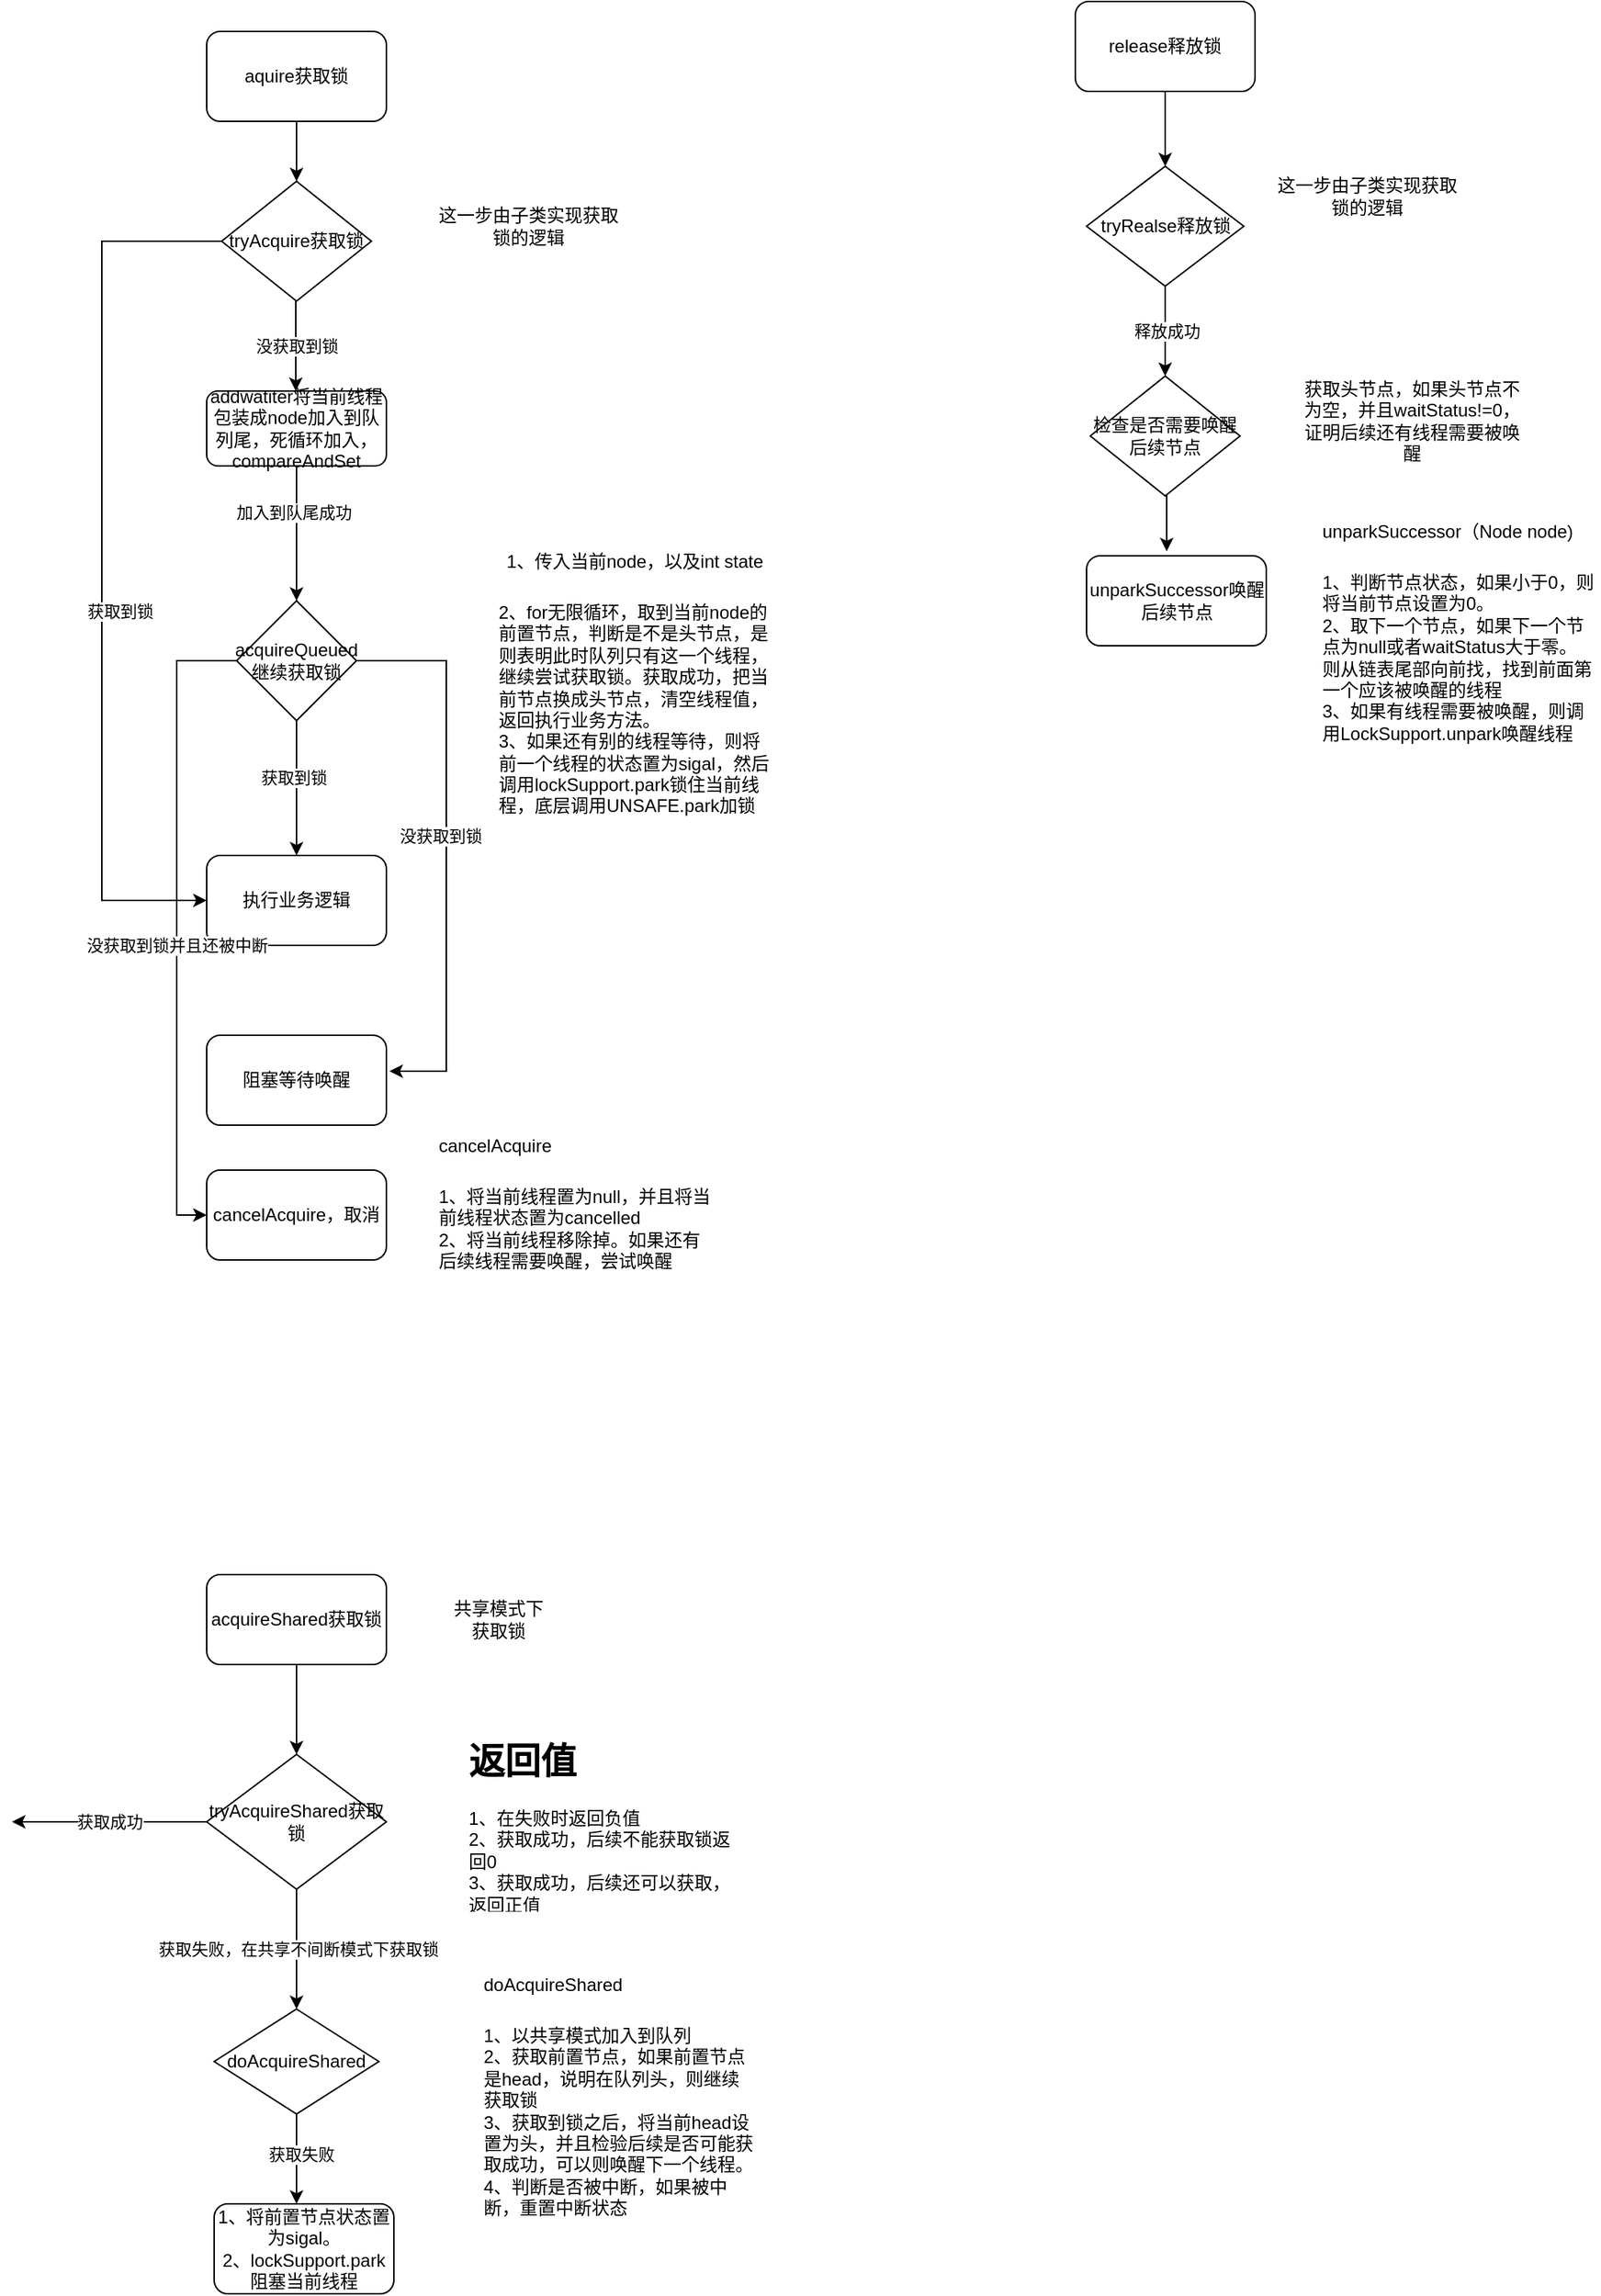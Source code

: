 <mxfile version="13.6.0" type="github">
  <diagram id="loOCjp3n1O7ZFhneR4th" name="Page-1">
    <mxGraphModel dx="946" dy="614" grid="1" gridSize="10" guides="1" tooltips="1" connect="1" arrows="1" fold="1" page="1" pageScale="1" pageWidth="827" pageHeight="1169" math="0" shadow="0">
      <root>
        <mxCell id="0" />
        <mxCell id="1" parent="0" />
        <mxCell id="g8QJIo1ShxsMupF4HB6s-8" style="edgeStyle=orthogonalEdgeStyle;rounded=0;orthogonalLoop=1;jettySize=auto;html=1;exitX=0.5;exitY=1;exitDx=0;exitDy=0;entryX=0.5;entryY=0;entryDx=0;entryDy=0;" edge="1" parent="1" source="g8QJIo1ShxsMupF4HB6s-2">
          <mxGeometry relative="1" as="geometry">
            <mxPoint x="340" y="180" as="targetPoint" />
          </mxGeometry>
        </mxCell>
        <mxCell id="g8QJIo1ShxsMupF4HB6s-2" value="aquire获取锁" style="rounded=1;whiteSpace=wrap;html=1;" vertex="1" parent="1">
          <mxGeometry x="280" y="80" width="120" height="60" as="geometry" />
        </mxCell>
        <mxCell id="g8QJIo1ShxsMupF4HB6s-12" value="没获取到锁" style="edgeStyle=orthogonalEdgeStyle;rounded=0;orthogonalLoop=1;jettySize=auto;html=1;entryX=0.5;entryY=0;entryDx=0;entryDy=0;" edge="1" parent="1">
          <mxGeometry relative="1" as="geometry">
            <mxPoint x="339.5" y="260" as="sourcePoint" />
            <mxPoint x="339.5" y="320" as="targetPoint" />
          </mxGeometry>
        </mxCell>
        <mxCell id="g8QJIo1ShxsMupF4HB6s-14" style="edgeStyle=orthogonalEdgeStyle;rounded=0;orthogonalLoop=1;jettySize=auto;html=1;exitX=0;exitY=0.5;exitDx=0;exitDy=0;entryX=0;entryY=0.5;entryDx=0;entryDy=0;" edge="1" parent="1" target="g8QJIo1ShxsMupF4HB6s-25">
          <mxGeometry relative="1" as="geometry">
            <mxPoint x="180" y="220" as="targetPoint" />
            <mxPoint x="290" y="220" as="sourcePoint" />
            <Array as="points">
              <mxPoint x="210" y="220" />
              <mxPoint x="210" y="660" />
            </Array>
          </mxGeometry>
        </mxCell>
        <mxCell id="g8QJIo1ShxsMupF4HB6s-16" value="获取到锁" style="edgeLabel;html=1;align=center;verticalAlign=middle;resizable=0;points=[];" vertex="1" connectable="0" parent="g8QJIo1ShxsMupF4HB6s-14">
          <mxGeometry x="0.109" y="1" relative="1" as="geometry">
            <mxPoint x="11" y="-0.5" as="offset" />
          </mxGeometry>
        </mxCell>
        <mxCell id="g8QJIo1ShxsMupF4HB6s-9" value="这一步由子类实现获取锁的逻辑" style="text;html=1;strokeColor=none;fillColor=none;align=center;verticalAlign=middle;whiteSpace=wrap;rounded=0;" vertex="1" parent="1">
          <mxGeometry x="430" y="200" width="130" height="20" as="geometry" />
        </mxCell>
        <mxCell id="g8QJIo1ShxsMupF4HB6s-15" value="tryAcquire获取锁" style="rhombus;whiteSpace=wrap;html=1;" vertex="1" parent="1">
          <mxGeometry x="290" y="180" width="100" height="80" as="geometry" />
        </mxCell>
        <mxCell id="g8QJIo1ShxsMupF4HB6s-21" style="edgeStyle=orthogonalEdgeStyle;rounded=0;orthogonalLoop=1;jettySize=auto;html=1;entryX=0.5;entryY=0;entryDx=0;entryDy=0;" edge="1" parent="1" source="g8QJIo1ShxsMupF4HB6s-18">
          <mxGeometry relative="1" as="geometry">
            <mxPoint x="340" y="460" as="targetPoint" />
          </mxGeometry>
        </mxCell>
        <mxCell id="g8QJIo1ShxsMupF4HB6s-29" value="加入到队尾成功" style="edgeLabel;html=1;align=center;verticalAlign=middle;resizable=0;points=[];" vertex="1" connectable="0" parent="g8QJIo1ShxsMupF4HB6s-21">
          <mxGeometry x="-0.311" y="-2" relative="1" as="geometry">
            <mxPoint as="offset" />
          </mxGeometry>
        </mxCell>
        <mxCell id="g8QJIo1ShxsMupF4HB6s-18" value="addwatiter将当前线程包装成node加入到队列尾，死循环加入，compareAndSet" style="rounded=1;whiteSpace=wrap;html=1;" vertex="1" parent="1">
          <mxGeometry x="280" y="320" width="120" height="50" as="geometry" />
        </mxCell>
        <mxCell id="g8QJIo1ShxsMupF4HB6s-23" value="&lt;h1 style=&quot;text-align: center&quot;&gt;&lt;span style=&quot;font-size: 12px ; font-weight: 400&quot;&gt;1、传入当前node，以及int state&lt;/span&gt;&lt;/h1&gt;&lt;div&gt;&lt;span style=&quot;font-size: 12px ; font-weight: 400&quot;&gt;2、for无限循环，取到当前node的前置节点，判断是不是头节点，是则表明此时队列只有这一个线程，继续尝试获取锁。获取成功，把当前节点换成头节点，清空线程值，返回执行业务方法。&lt;/span&gt;&lt;/div&gt;&lt;div&gt;3、如果还有别的线程等待，则将前一个线程的状态置为sigal，然后调用lockSupport.park锁住当前线程，底层调用UNSAFE.park加锁&lt;/div&gt;" style="text;html=1;strokeColor=none;fillColor=none;spacing=5;spacingTop=-20;whiteSpace=wrap;overflow=hidden;rounded=0;" vertex="1" parent="1">
          <mxGeometry x="470" y="410" width="190" height="200" as="geometry" />
        </mxCell>
        <mxCell id="g8QJIo1ShxsMupF4HB6s-25" value="执行业务逻辑" style="rounded=1;whiteSpace=wrap;html=1;" vertex="1" parent="1">
          <mxGeometry x="280" y="630" width="120" height="60" as="geometry" />
        </mxCell>
        <mxCell id="g8QJIo1ShxsMupF4HB6s-27" style="edgeStyle=orthogonalEdgeStyle;rounded=0;orthogonalLoop=1;jettySize=auto;html=1;entryX=0.5;entryY=0;entryDx=0;entryDy=0;" edge="1" parent="1" source="g8QJIo1ShxsMupF4HB6s-26" target="g8QJIo1ShxsMupF4HB6s-25">
          <mxGeometry relative="1" as="geometry" />
        </mxCell>
        <mxCell id="g8QJIo1ShxsMupF4HB6s-28" value="获取到锁" style="edgeLabel;html=1;align=center;verticalAlign=middle;resizable=0;points=[];" vertex="1" connectable="0" parent="g8QJIo1ShxsMupF4HB6s-27">
          <mxGeometry x="-0.156" y="-2" relative="1" as="geometry">
            <mxPoint as="offset" />
          </mxGeometry>
        </mxCell>
        <mxCell id="g8QJIo1ShxsMupF4HB6s-30" style="edgeStyle=orthogonalEdgeStyle;rounded=0;orthogonalLoop=1;jettySize=auto;html=1;exitX=1;exitY=0.5;exitDx=0;exitDy=0;entryX=1.017;entryY=0.4;entryDx=0;entryDy=0;entryPerimeter=0;" edge="1" parent="1" source="g8QJIo1ShxsMupF4HB6s-26" target="g8QJIo1ShxsMupF4HB6s-31">
          <mxGeometry relative="1" as="geometry">
            <mxPoint x="440" y="740" as="targetPoint" />
            <Array as="points">
              <mxPoint x="440" y="500" />
              <mxPoint x="440" y="774" />
            </Array>
          </mxGeometry>
        </mxCell>
        <mxCell id="g8QJIo1ShxsMupF4HB6s-32" value="没获取到锁" style="edgeLabel;html=1;align=center;verticalAlign=middle;resizable=0;points=[];" vertex="1" connectable="0" parent="g8QJIo1ShxsMupF4HB6s-30">
          <mxGeometry x="-0.048" y="-4" relative="1" as="geometry">
            <mxPoint as="offset" />
          </mxGeometry>
        </mxCell>
        <mxCell id="g8QJIo1ShxsMupF4HB6s-51" style="edgeStyle=orthogonalEdgeStyle;rounded=0;orthogonalLoop=1;jettySize=auto;html=1;entryX=0;entryY=0.5;entryDx=0;entryDy=0;" edge="1" parent="1" source="g8QJIo1ShxsMupF4HB6s-26" target="g8QJIo1ShxsMupF4HB6s-47">
          <mxGeometry relative="1" as="geometry">
            <mxPoint x="250" y="880" as="targetPoint" />
            <Array as="points">
              <mxPoint x="260" y="500" />
              <mxPoint x="260" y="870" />
            </Array>
          </mxGeometry>
        </mxCell>
        <mxCell id="g8QJIo1ShxsMupF4HB6s-53" value="没获取到锁并且还被中断" style="edgeLabel;html=1;align=center;verticalAlign=middle;resizable=0;points=[];" vertex="1" connectable="0" parent="g8QJIo1ShxsMupF4HB6s-51">
          <mxGeometry x="0.217" y="-4" relative="1" as="geometry">
            <mxPoint x="4" y="-32" as="offset" />
          </mxGeometry>
        </mxCell>
        <mxCell id="g8QJIo1ShxsMupF4HB6s-26" value="&lt;span&gt;acquireQueued继续获取锁&lt;/span&gt;" style="rhombus;whiteSpace=wrap;html=1;" vertex="1" parent="1">
          <mxGeometry x="300" y="460" width="80" height="80" as="geometry" />
        </mxCell>
        <mxCell id="g8QJIo1ShxsMupF4HB6s-31" value="阻塞等待唤醒" style="rounded=1;whiteSpace=wrap;html=1;" vertex="1" parent="1">
          <mxGeometry x="280" y="750" width="120" height="60" as="geometry" />
        </mxCell>
        <mxCell id="g8QJIo1ShxsMupF4HB6s-36" style="edgeStyle=orthogonalEdgeStyle;rounded=0;orthogonalLoop=1;jettySize=auto;html=1;entryX=0.5;entryY=0;entryDx=0;entryDy=0;" edge="1" parent="1" source="g8QJIo1ShxsMupF4HB6s-34" target="g8QJIo1ShxsMupF4HB6s-35">
          <mxGeometry relative="1" as="geometry" />
        </mxCell>
        <mxCell id="g8QJIo1ShxsMupF4HB6s-34" value="release释放锁" style="rounded=1;whiteSpace=wrap;html=1;" vertex="1" parent="1">
          <mxGeometry x="860" y="60" width="120" height="60" as="geometry" />
        </mxCell>
        <mxCell id="g8QJIo1ShxsMupF4HB6s-39" value="释放成功" style="edgeStyle=orthogonalEdgeStyle;rounded=0;orthogonalLoop=1;jettySize=auto;html=1;" edge="1" parent="1" source="g8QJIo1ShxsMupF4HB6s-35">
          <mxGeometry relative="1" as="geometry">
            <mxPoint x="920" y="310" as="targetPoint" />
          </mxGeometry>
        </mxCell>
        <mxCell id="g8QJIo1ShxsMupF4HB6s-35" value="tryRealse释放锁" style="rhombus;whiteSpace=wrap;html=1;" vertex="1" parent="1">
          <mxGeometry x="867.5" y="170" width="105" height="80" as="geometry" />
        </mxCell>
        <mxCell id="g8QJIo1ShxsMupF4HB6s-37" value="这一步由子类实现获取锁的逻辑" style="text;html=1;strokeColor=none;fillColor=none;align=center;verticalAlign=middle;whiteSpace=wrap;rounded=0;" vertex="1" parent="1">
          <mxGeometry x="990" y="180" width="130" height="20" as="geometry" />
        </mxCell>
        <mxCell id="g8QJIo1ShxsMupF4HB6s-40" value="获取头节点，如果头节点不为空，并且waitStatus!=0，证明后续还有线程需要被唤醒" style="text;html=1;strokeColor=none;fillColor=none;align=center;verticalAlign=middle;whiteSpace=wrap;rounded=0;" vertex="1" parent="1">
          <mxGeometry x="1010" y="330" width="150" height="20" as="geometry" />
        </mxCell>
        <mxCell id="g8QJIo1ShxsMupF4HB6s-45" style="edgeStyle=orthogonalEdgeStyle;rounded=0;orthogonalLoop=1;jettySize=auto;html=1;exitX=0.5;exitY=1;exitDx=0;exitDy=0;entryX=0.446;entryY=-0.05;entryDx=0;entryDy=0;entryPerimeter=0;" edge="1" parent="1" source="g8QJIo1ShxsMupF4HB6s-41" target="g8QJIo1ShxsMupF4HB6s-44">
          <mxGeometry relative="1" as="geometry" />
        </mxCell>
        <mxCell id="g8QJIo1ShxsMupF4HB6s-41" value="&lt;span&gt;检查是否需要唤醒后续节点&lt;/span&gt;" style="rhombus;whiteSpace=wrap;html=1;" vertex="1" parent="1">
          <mxGeometry x="870" y="310" width="100" height="80" as="geometry" />
        </mxCell>
        <mxCell id="g8QJIo1ShxsMupF4HB6s-44" value="unparkSuccessor唤醒后续节点" style="rounded=1;whiteSpace=wrap;html=1;" vertex="1" parent="1">
          <mxGeometry x="867.5" y="430" width="120" height="60" as="geometry" />
        </mxCell>
        <mxCell id="g8QJIo1ShxsMupF4HB6s-46" value="&lt;h1&gt;&lt;span style=&quot;font-size: 12px ; font-weight: 400 ; text-align: center&quot;&gt;unparkSuccessor（Node node)&lt;/span&gt;&lt;br&gt;&lt;/h1&gt;&lt;div&gt;&lt;span style=&quot;font-size: 12px ; font-weight: 400 ; text-align: center&quot;&gt;1、判断节点状态，如果小于0，则将当前节点设置为0。&lt;/span&gt;&lt;/div&gt;&lt;div&gt;&lt;span style=&quot;font-size: 12px ; font-weight: 400 ; text-align: center&quot;&gt;2、取下一个节点，如果下一个节点为null或者waitStatus大于零。则从链表尾部向前找，找到前面第一个应该被唤醒的线程&lt;/span&gt;&lt;/div&gt;&lt;div&gt;&lt;span style=&quot;font-size: 12px ; font-weight: 400 ; text-align: center&quot;&gt;3、如果有线程需要被唤醒，则调用LockSupport.unpark唤醒线程&lt;/span&gt;&lt;/div&gt;" style="text;html=1;strokeColor=none;fillColor=none;spacing=5;spacingTop=-20;whiteSpace=wrap;overflow=hidden;rounded=0;" vertex="1" parent="1">
          <mxGeometry x="1020" y="390" width="190" height="170" as="geometry" />
        </mxCell>
        <mxCell id="g8QJIo1ShxsMupF4HB6s-47" value="cancelAcquire，取消" style="rounded=1;whiteSpace=wrap;html=1;" vertex="1" parent="1">
          <mxGeometry x="280" y="840" width="120" height="60" as="geometry" />
        </mxCell>
        <mxCell id="g8QJIo1ShxsMupF4HB6s-50" value="&lt;h1&gt;&lt;span style=&quot;font-size: 12px ; font-weight: 400 ; text-align: center&quot;&gt;cancelAcquire&lt;/span&gt;&lt;br&gt;&lt;/h1&gt;&lt;div&gt;&lt;span style=&quot;font-size: 12px ; font-weight: 400 ; text-align: center&quot;&gt;1、将当前线程置为null，并且将当前线程状态置为cancelled&lt;/span&gt;&lt;/div&gt;&lt;div&gt;&lt;span style=&quot;font-size: 12px ; font-weight: 400 ; text-align: center&quot;&gt;2、将当前线程移除掉。如果还有后续线程需要唤醒，尝试唤醒&lt;/span&gt;&lt;/div&gt;" style="text;html=1;strokeColor=none;fillColor=none;spacing=5;spacingTop=-20;whiteSpace=wrap;overflow=hidden;rounded=0;" vertex="1" parent="1">
          <mxGeometry x="430" y="800" width="190" height="120" as="geometry" />
        </mxCell>
        <mxCell id="g8QJIo1ShxsMupF4HB6s-59" style="edgeStyle=orthogonalEdgeStyle;rounded=0;orthogonalLoop=1;jettySize=auto;html=1;exitX=0.5;exitY=1;exitDx=0;exitDy=0;" edge="1" parent="1" source="g8QJIo1ShxsMupF4HB6s-54">
          <mxGeometry relative="1" as="geometry">
            <mxPoint x="340" y="1230" as="targetPoint" />
          </mxGeometry>
        </mxCell>
        <mxCell id="g8QJIo1ShxsMupF4HB6s-54" value="acquireShared获取锁" style="rounded=1;whiteSpace=wrap;html=1;" vertex="1" parent="1">
          <mxGeometry x="280" y="1110" width="120" height="60" as="geometry" />
        </mxCell>
        <mxCell id="g8QJIo1ShxsMupF4HB6s-55" value="共享模式下获取锁" style="text;html=1;strokeColor=none;fillColor=none;align=center;verticalAlign=middle;whiteSpace=wrap;rounded=0;" vertex="1" parent="1">
          <mxGeometry x="440" y="1130" width="70" height="20" as="geometry" />
        </mxCell>
        <mxCell id="g8QJIo1ShxsMupF4HB6s-63" value="获取成功" style="edgeStyle=orthogonalEdgeStyle;rounded=0;orthogonalLoop=1;jettySize=auto;html=1;" edge="1" parent="1" source="g8QJIo1ShxsMupF4HB6s-58">
          <mxGeometry relative="1" as="geometry">
            <mxPoint x="150" y="1275" as="targetPoint" />
          </mxGeometry>
        </mxCell>
        <mxCell id="g8QJIo1ShxsMupF4HB6s-66" value="获取失败，在共享不间断模式下获取锁" style="edgeStyle=orthogonalEdgeStyle;rounded=0;orthogonalLoop=1;jettySize=auto;html=1;" edge="1" parent="1" source="g8QJIo1ShxsMupF4HB6s-58">
          <mxGeometry relative="1" as="geometry">
            <mxPoint x="340" y="1400" as="targetPoint" />
          </mxGeometry>
        </mxCell>
        <mxCell id="g8QJIo1ShxsMupF4HB6s-58" value="tryAcquireShared获取锁" style="rhombus;whiteSpace=wrap;html=1;" vertex="1" parent="1">
          <mxGeometry x="280" y="1230" width="120" height="90" as="geometry" />
        </mxCell>
        <mxCell id="g8QJIo1ShxsMupF4HB6s-62" value="&lt;h1&gt;返回值&lt;/h1&gt;&lt;div&gt;&lt;/div&gt;1、在失败时返回负值&lt;br&gt;2、获取成功，后续不能获取锁返回0&lt;br&gt;3、获取成功，后续还可以获取，返回正值" style="text;html=1;strokeColor=none;fillColor=none;spacing=5;spacingTop=-20;whiteSpace=wrap;overflow=hidden;rounded=0;" vertex="1" parent="1">
          <mxGeometry x="450" y="1215" width="190" height="120" as="geometry" />
        </mxCell>
        <mxCell id="g8QJIo1ShxsMupF4HB6s-68" value="&lt;h1&gt;&lt;span style=&quot;font-size: 12px ; font-weight: 400 ; text-align: center&quot;&gt;doAcquireShared&lt;/span&gt;&lt;br&gt;&lt;/h1&gt;&lt;div&gt;&lt;span style=&quot;font-size: 12px ; font-weight: 400 ; text-align: center&quot;&gt;1、以共享模式加入到队列&lt;/span&gt;&lt;/div&gt;&lt;div&gt;&lt;span style=&quot;font-size: 12px ; font-weight: 400 ; text-align: center&quot;&gt;2、获取前置节点，如果前置节点是head，说明在队列头，则继续获取锁&lt;/span&gt;&lt;/div&gt;&lt;div&gt;&lt;span style=&quot;font-size: 12px ; font-weight: 400 ; text-align: center&quot;&gt;3、获取到锁之后，将当前head设置为头，并且检验后续是否可能获取成功，可以则唤醒下一个线程。&lt;/span&gt;&lt;/div&gt;&lt;div&gt;&lt;span style=&quot;font-size: 12px ; font-weight: 400 ; text-align: center&quot;&gt;4、判断是否被中断，如果被中断，重置中断状态&lt;/span&gt;&lt;/div&gt;" style="text;html=1;strokeColor=none;fillColor=none;spacing=5;spacingTop=-20;whiteSpace=wrap;overflow=hidden;rounded=0;" vertex="1" parent="1">
          <mxGeometry x="460" y="1360" width="190" height="190" as="geometry" />
        </mxCell>
        <mxCell id="g8QJIo1ShxsMupF4HB6s-71" style="edgeStyle=orthogonalEdgeStyle;rounded=0;orthogonalLoop=1;jettySize=auto;html=1;" edge="1" parent="1" source="g8QJIo1ShxsMupF4HB6s-70">
          <mxGeometry relative="1" as="geometry">
            <mxPoint x="340" y="1530" as="targetPoint" />
          </mxGeometry>
        </mxCell>
        <mxCell id="g8QJIo1ShxsMupF4HB6s-72" value="获取失败" style="edgeLabel;html=1;align=center;verticalAlign=middle;resizable=0;points=[];" vertex="1" connectable="0" parent="g8QJIo1ShxsMupF4HB6s-71">
          <mxGeometry x="-0.1" y="3" relative="1" as="geometry">
            <mxPoint as="offset" />
          </mxGeometry>
        </mxCell>
        <mxCell id="g8QJIo1ShxsMupF4HB6s-70" value="&lt;span&gt;doAcquireShared&lt;/span&gt;" style="rhombus;whiteSpace=wrap;html=1;" vertex="1" parent="1">
          <mxGeometry x="285" y="1400" width="110" height="70" as="geometry" />
        </mxCell>
        <mxCell id="g8QJIo1ShxsMupF4HB6s-73" value="1、将前置节点状态置为sigal。&lt;br&gt;2、lockSupport.park阻塞当前线程" style="rounded=1;whiteSpace=wrap;html=1;" vertex="1" parent="1">
          <mxGeometry x="285" y="1530" width="120" height="60" as="geometry" />
        </mxCell>
      </root>
    </mxGraphModel>
  </diagram>
</mxfile>
